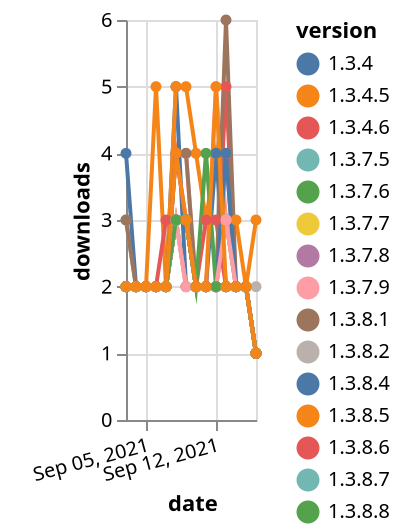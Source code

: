 {"$schema": "https://vega.github.io/schema/vega-lite/v5.json", "description": "A simple bar chart with embedded data.", "data": {"values": [{"date": "2021-09-03", "total": 1456, "delta": 2, "version": "1.3.7.9"}, {"date": "2021-09-04", "total": 1458, "delta": 2, "version": "1.3.7.9"}, {"date": "2021-09-05", "total": 1460, "delta": 2, "version": "1.3.7.9"}, {"date": "2021-09-06", "total": 1462, "delta": 2, "version": "1.3.7.9"}, {"date": "2021-09-07", "total": 1464, "delta": 2, "version": "1.3.7.9"}, {"date": "2021-09-08", "total": 1468, "delta": 4, "version": "1.3.7.9"}, {"date": "2021-09-09", "total": 1472, "delta": 4, "version": "1.3.7.9"}, {"date": "2021-09-10", "total": 1474, "delta": 2, "version": "1.3.7.9"}, {"date": "2021-09-11", "total": 1476, "delta": 2, "version": "1.3.7.9"}, {"date": "2021-09-12", "total": 1481, "delta": 5, "version": "1.3.7.9"}, {"date": "2021-09-13", "total": 1484, "delta": 3, "version": "1.3.7.9"}, {"date": "2021-09-14", "total": 1486, "delta": 2, "version": "1.3.7.9"}, {"date": "2021-09-15", "total": 1488, "delta": 2, "version": "1.3.7.9"}, {"date": "2021-09-16", "total": 1489, "delta": 1, "version": "1.3.7.9"}, {"date": "2021-09-03", "total": 1437, "delta": 2, "version": "1.3.8.4"}, {"date": "2021-09-04", "total": 1439, "delta": 2, "version": "1.3.8.4"}, {"date": "2021-09-05", "total": 1441, "delta": 2, "version": "1.3.8.4"}, {"date": "2021-09-06", "total": 1443, "delta": 2, "version": "1.3.8.4"}, {"date": "2021-09-07", "total": 1445, "delta": 2, "version": "1.3.8.4"}, {"date": "2021-09-08", "total": 1450, "delta": 5, "version": "1.3.8.4"}, {"date": "2021-09-09", "total": 1452, "delta": 2, "version": "1.3.8.4"}, {"date": "2021-09-10", "total": 1454, "delta": 2, "version": "1.3.8.4"}, {"date": "2021-09-11", "total": 1456, "delta": 2, "version": "1.3.8.4"}, {"date": "2021-09-12", "total": 1458, "delta": 2, "version": "1.3.8.4"}, {"date": "2021-09-13", "total": 1460, "delta": 2, "version": "1.3.8.4"}, {"date": "2021-09-14", "total": 1462, "delta": 2, "version": "1.3.8.4"}, {"date": "2021-09-15", "total": 1464, "delta": 2, "version": "1.3.8.4"}, {"date": "2021-09-16", "total": 1465, "delta": 1, "version": "1.3.8.4"}, {"date": "2021-09-03", "total": 1037, "delta": 2, "version": "1.3.8.9"}, {"date": "2021-09-04", "total": 1039, "delta": 2, "version": "1.3.8.9"}, {"date": "2021-09-05", "total": 1041, "delta": 2, "version": "1.3.8.9"}, {"date": "2021-09-06", "total": 1043, "delta": 2, "version": "1.3.8.9"}, {"date": "2021-09-07", "total": 1045, "delta": 2, "version": "1.3.8.9"}, {"date": "2021-09-08", "total": 1048, "delta": 3, "version": "1.3.8.9"}, {"date": "2021-09-09", "total": 1051, "delta": 3, "version": "1.3.8.9"}, {"date": "2021-09-10", "total": 1053, "delta": 2, "version": "1.3.8.9"}, {"date": "2021-09-11", "total": 1055, "delta": 2, "version": "1.3.8.9"}, {"date": "2021-09-12", "total": 1057, "delta": 2, "version": "1.3.8.9"}, {"date": "2021-09-13", "total": 1060, "delta": 3, "version": "1.3.8.9"}, {"date": "2021-09-14", "total": 1062, "delta": 2, "version": "1.3.8.9"}, {"date": "2021-09-15", "total": 1064, "delta": 2, "version": "1.3.8.9"}, {"date": "2021-09-16", "total": 1065, "delta": 1, "version": "1.3.8.9"}, {"date": "2021-09-03", "total": 1073, "delta": 2, "version": "1.3.9.0"}, {"date": "2021-09-04", "total": 1075, "delta": 2, "version": "1.3.9.0"}, {"date": "2021-09-05", "total": 1077, "delta": 2, "version": "1.3.9.0"}, {"date": "2021-09-06", "total": 1079, "delta": 2, "version": "1.3.9.0"}, {"date": "2021-09-07", "total": 1081, "delta": 2, "version": "1.3.9.0"}, {"date": "2021-09-08", "total": 1084, "delta": 3, "version": "1.3.9.0"}, {"date": "2021-09-09", "total": 1087, "delta": 3, "version": "1.3.9.0"}, {"date": "2021-09-10", "total": 1089, "delta": 2, "version": "1.3.9.0"}, {"date": "2021-09-11", "total": 1091, "delta": 2, "version": "1.3.9.0"}, {"date": "2021-09-12", "total": 1093, "delta": 2, "version": "1.3.9.0"}, {"date": "2021-09-13", "total": 1097, "delta": 4, "version": "1.3.9.0"}, {"date": "2021-09-14", "total": 1099, "delta": 2, "version": "1.3.9.0"}, {"date": "2021-09-15", "total": 1101, "delta": 2, "version": "1.3.9.0"}, {"date": "2021-09-16", "total": 1102, "delta": 1, "version": "1.3.9.0"}, {"date": "2021-09-03", "total": 1181, "delta": 2, "version": "1.3.9.6"}, {"date": "2021-09-04", "total": 1183, "delta": 2, "version": "1.3.9.6"}, {"date": "2021-09-05", "total": 1185, "delta": 2, "version": "1.3.9.6"}, {"date": "2021-09-06", "total": 1190, "delta": 5, "version": "1.3.9.6"}, {"date": "2021-09-07", "total": 1192, "delta": 2, "version": "1.3.9.6"}, {"date": "2021-09-08", "total": 1197, "delta": 5, "version": "1.3.9.6"}, {"date": "2021-09-09", "total": 1202, "delta": 5, "version": "1.3.9.6"}, {"date": "2021-09-10", "total": 1206, "delta": 4, "version": "1.3.9.6"}, {"date": "2021-09-11", "total": 1209, "delta": 3, "version": "1.3.9.6"}, {"date": "2021-09-12", "total": 1213, "delta": 4, "version": "1.3.9.6"}, {"date": "2021-09-13", "total": 1216, "delta": 3, "version": "1.3.9.6"}, {"date": "2021-09-14", "total": 1219, "delta": 3, "version": "1.3.9.6"}, {"date": "2021-09-15", "total": 1221, "delta": 2, "version": "1.3.9.6"}, {"date": "2021-09-16", "total": 1224, "delta": 3, "version": "1.3.9.6"}, {"date": "2021-09-03", "total": 1359, "delta": 2, "version": "1.3.8.6"}, {"date": "2021-09-04", "total": 1361, "delta": 2, "version": "1.3.8.6"}, {"date": "2021-09-05", "total": 1363, "delta": 2, "version": "1.3.8.6"}, {"date": "2021-09-06", "total": 1365, "delta": 2, "version": "1.3.8.6"}, {"date": "2021-09-07", "total": 1367, "delta": 2, "version": "1.3.8.6"}, {"date": "2021-09-08", "total": 1371, "delta": 4, "version": "1.3.8.6"}, {"date": "2021-09-09", "total": 1374, "delta": 3, "version": "1.3.8.6"}, {"date": "2021-09-10", "total": 1376, "delta": 2, "version": "1.3.8.6"}, {"date": "2021-09-11", "total": 1378, "delta": 2, "version": "1.3.8.6"}, {"date": "2021-09-12", "total": 1380, "delta": 2, "version": "1.3.8.6"}, {"date": "2021-09-13", "total": 1385, "delta": 5, "version": "1.3.8.6"}, {"date": "2021-09-14", "total": 1387, "delta": 2, "version": "1.3.8.6"}, {"date": "2021-09-15", "total": 1389, "delta": 2, "version": "1.3.8.6"}, {"date": "2021-09-16", "total": 1390, "delta": 1, "version": "1.3.8.6"}, {"date": "2021-09-03", "total": 918, "delta": 2, "version": "1.3.9.5"}, {"date": "2021-09-04", "total": 920, "delta": 2, "version": "1.3.9.5"}, {"date": "2021-09-05", "total": 922, "delta": 2, "version": "1.3.9.5"}, {"date": "2021-09-06", "total": 924, "delta": 2, "version": "1.3.9.5"}, {"date": "2021-09-07", "total": 926, "delta": 2, "version": "1.3.9.5"}, {"date": "2021-09-08", "total": 929, "delta": 3, "version": "1.3.9.5"}, {"date": "2021-09-09", "total": 932, "delta": 3, "version": "1.3.9.5"}, {"date": "2021-09-10", "total": 934, "delta": 2, "version": "1.3.9.5"}, {"date": "2021-09-11", "total": 936, "delta": 2, "version": "1.3.9.5"}, {"date": "2021-09-12", "total": 940, "delta": 4, "version": "1.3.9.5"}, {"date": "2021-09-13", "total": 942, "delta": 2, "version": "1.3.9.5"}, {"date": "2021-09-14", "total": 944, "delta": 2, "version": "1.3.9.5"}, {"date": "2021-09-15", "total": 946, "delta": 2, "version": "1.3.9.5"}, {"date": "2021-09-16", "total": 947, "delta": 1, "version": "1.3.9.5"}, {"date": "2021-09-03", "total": 1533, "delta": 2, "version": "1.3.7.5"}, {"date": "2021-09-04", "total": 1535, "delta": 2, "version": "1.3.7.5"}, {"date": "2021-09-05", "total": 1537, "delta": 2, "version": "1.3.7.5"}, {"date": "2021-09-06", "total": 1539, "delta": 2, "version": "1.3.7.5"}, {"date": "2021-09-07", "total": 1541, "delta": 2, "version": "1.3.7.5"}, {"date": "2021-09-08", "total": 1544, "delta": 3, "version": "1.3.7.5"}, {"date": "2021-09-09", "total": 1547, "delta": 3, "version": "1.3.7.5"}, {"date": "2021-09-10", "total": 1549, "delta": 2, "version": "1.3.7.5"}, {"date": "2021-09-11", "total": 1551, "delta": 2, "version": "1.3.7.5"}, {"date": "2021-09-12", "total": 1553, "delta": 2, "version": "1.3.7.5"}, {"date": "2021-09-13", "total": 1555, "delta": 2, "version": "1.3.7.5"}, {"date": "2021-09-14", "total": 1557, "delta": 2, "version": "1.3.7.5"}, {"date": "2021-09-15", "total": 1559, "delta": 2, "version": "1.3.7.5"}, {"date": "2021-09-16", "total": 1560, "delta": 1, "version": "1.3.7.5"}, {"date": "2021-09-03", "total": 1271, "delta": 3, "version": "1.3.8.7"}, {"date": "2021-09-04", "total": 1273, "delta": 2, "version": "1.3.8.7"}, {"date": "2021-09-05", "total": 1275, "delta": 2, "version": "1.3.8.7"}, {"date": "2021-09-06", "total": 1277, "delta": 2, "version": "1.3.8.7"}, {"date": "2021-09-07", "total": 1279, "delta": 2, "version": "1.3.8.7"}, {"date": "2021-09-08", "total": 1282, "delta": 3, "version": "1.3.8.7"}, {"date": "2021-09-09", "total": 1285, "delta": 3, "version": "1.3.8.7"}, {"date": "2021-09-10", "total": 1287, "delta": 2, "version": "1.3.8.7"}, {"date": "2021-09-11", "total": 1289, "delta": 2, "version": "1.3.8.7"}, {"date": "2021-09-12", "total": 1291, "delta": 2, "version": "1.3.8.7"}, {"date": "2021-09-13", "total": 1293, "delta": 2, "version": "1.3.8.7"}, {"date": "2021-09-14", "total": 1295, "delta": 2, "version": "1.3.8.7"}, {"date": "2021-09-15", "total": 1297, "delta": 2, "version": "1.3.8.7"}, {"date": "2021-09-16", "total": 1298, "delta": 1, "version": "1.3.8.7"}, {"date": "2021-09-03", "total": 1236, "delta": 2, "version": "1.3.8.5"}, {"date": "2021-09-04", "total": 1238, "delta": 2, "version": "1.3.8.5"}, {"date": "2021-09-05", "total": 1240, "delta": 2, "version": "1.3.8.5"}, {"date": "2021-09-06", "total": 1242, "delta": 2, "version": "1.3.8.5"}, {"date": "2021-09-07", "total": 1244, "delta": 2, "version": "1.3.8.5"}, {"date": "2021-09-08", "total": 1247, "delta": 3, "version": "1.3.8.5"}, {"date": "2021-09-09", "total": 1249, "delta": 2, "version": "1.3.8.5"}, {"date": "2021-09-10", "total": 1251, "delta": 2, "version": "1.3.8.5"}, {"date": "2021-09-11", "total": 1253, "delta": 2, "version": "1.3.8.5"}, {"date": "2021-09-12", "total": 1255, "delta": 2, "version": "1.3.8.5"}, {"date": "2021-09-13", "total": 1258, "delta": 3, "version": "1.3.8.5"}, {"date": "2021-09-14", "total": 1260, "delta": 2, "version": "1.3.8.5"}, {"date": "2021-09-15", "total": 1262, "delta": 2, "version": "1.3.8.5"}, {"date": "2021-09-16", "total": 1263, "delta": 1, "version": "1.3.8.5"}, {"date": "2021-09-03", "total": 1499, "delta": 2, "version": "1.3.7.7"}, {"date": "2021-09-04", "total": 1501, "delta": 2, "version": "1.3.7.7"}, {"date": "2021-09-05", "total": 1503, "delta": 2, "version": "1.3.7.7"}, {"date": "2021-09-06", "total": 1505, "delta": 2, "version": "1.3.7.7"}, {"date": "2021-09-07", "total": 1507, "delta": 2, "version": "1.3.7.7"}, {"date": "2021-09-08", "total": 1510, "delta": 3, "version": "1.3.7.7"}, {"date": "2021-09-09", "total": 1513, "delta": 3, "version": "1.3.7.7"}, {"date": "2021-09-10", "total": 1515, "delta": 2, "version": "1.3.7.7"}, {"date": "2021-09-11", "total": 1517, "delta": 2, "version": "1.3.7.7"}, {"date": "2021-09-12", "total": 1519, "delta": 2, "version": "1.3.7.7"}, {"date": "2021-09-13", "total": 1521, "delta": 2, "version": "1.3.7.7"}, {"date": "2021-09-14", "total": 1523, "delta": 2, "version": "1.3.7.7"}, {"date": "2021-09-15", "total": 1525, "delta": 2, "version": "1.3.7.7"}, {"date": "2021-09-16", "total": 1526, "delta": 1, "version": "1.3.7.7"}, {"date": "2021-09-03", "total": 1296, "delta": 2, "version": "1.3.8.2"}, {"date": "2021-09-04", "total": 1298, "delta": 2, "version": "1.3.8.2"}, {"date": "2021-09-05", "total": 1300, "delta": 2, "version": "1.3.8.2"}, {"date": "2021-09-06", "total": 1302, "delta": 2, "version": "1.3.8.2"}, {"date": "2021-09-07", "total": 1304, "delta": 2, "version": "1.3.8.2"}, {"date": "2021-09-08", "total": 1307, "delta": 3, "version": "1.3.8.2"}, {"date": "2021-09-09", "total": 1309, "delta": 2, "version": "1.3.8.2"}, {"date": "2021-09-10", "total": 1311, "delta": 2, "version": "1.3.8.2"}, {"date": "2021-09-11", "total": 1313, "delta": 2, "version": "1.3.8.2"}, {"date": "2021-09-12", "total": 1315, "delta": 2, "version": "1.3.8.2"}, {"date": "2021-09-13", "total": 1318, "delta": 3, "version": "1.3.8.2"}, {"date": "2021-09-14", "total": 1320, "delta": 2, "version": "1.3.8.2"}, {"date": "2021-09-15", "total": 1322, "delta": 2, "version": "1.3.8.2"}, {"date": "2021-09-16", "total": 1323, "delta": 1, "version": "1.3.8.2"}, {"date": "2021-09-03", "total": 1908, "delta": 2, "version": "1.3.4.6"}, {"date": "2021-09-04", "total": 1910, "delta": 2, "version": "1.3.4.6"}, {"date": "2021-09-05", "total": 1912, "delta": 2, "version": "1.3.4.6"}, {"date": "2021-09-06", "total": 1914, "delta": 2, "version": "1.3.4.6"}, {"date": "2021-09-07", "total": 1917, "delta": 3, "version": "1.3.4.6"}, {"date": "2021-09-08", "total": 1920, "delta": 3, "version": "1.3.4.6"}, {"date": "2021-09-09", "total": 1923, "delta": 3, "version": "1.3.4.6"}, {"date": "2021-09-10", "total": 1925, "delta": 2, "version": "1.3.4.6"}, {"date": "2021-09-11", "total": 1928, "delta": 3, "version": "1.3.4.6"}, {"date": "2021-09-12", "total": 1931, "delta": 3, "version": "1.3.4.6"}, {"date": "2021-09-13", "total": 1933, "delta": 2, "version": "1.3.4.6"}, {"date": "2021-09-14", "total": 1935, "delta": 2, "version": "1.3.4.6"}, {"date": "2021-09-15", "total": 1937, "delta": 2, "version": "1.3.4.6"}, {"date": "2021-09-16", "total": 1938, "delta": 1, "version": "1.3.4.6"}, {"date": "2021-09-03", "total": 1572, "delta": 2, "version": "1.3.8.1"}, {"date": "2021-09-04", "total": 1574, "delta": 2, "version": "1.3.8.1"}, {"date": "2021-09-05", "total": 1576, "delta": 2, "version": "1.3.8.1"}, {"date": "2021-09-06", "total": 1578, "delta": 2, "version": "1.3.8.1"}, {"date": "2021-09-07", "total": 1580, "delta": 2, "version": "1.3.8.1"}, {"date": "2021-09-08", "total": 1584, "delta": 4, "version": "1.3.8.1"}, {"date": "2021-09-09", "total": 1588, "delta": 4, "version": "1.3.8.1"}, {"date": "2021-09-10", "total": 1590, "delta": 2, "version": "1.3.8.1"}, {"date": "2021-09-11", "total": 1592, "delta": 2, "version": "1.3.8.1"}, {"date": "2021-09-12", "total": 1594, "delta": 2, "version": "1.3.8.1"}, {"date": "2021-09-13", "total": 1600, "delta": 6, "version": "1.3.8.1"}, {"date": "2021-09-14", "total": 1602, "delta": 2, "version": "1.3.8.1"}, {"date": "2021-09-15", "total": 1604, "delta": 2, "version": "1.3.8.1"}, {"date": "2021-09-16", "total": 1605, "delta": 1, "version": "1.3.8.1"}, {"date": "2021-09-03", "total": 1706, "delta": 4, "version": "1.3.4"}, {"date": "2021-09-04", "total": 1708, "delta": 2, "version": "1.3.4"}, {"date": "2021-09-05", "total": 1710, "delta": 2, "version": "1.3.4"}, {"date": "2021-09-06", "total": 1712, "delta": 2, "version": "1.3.4"}, {"date": "2021-09-07", "total": 1714, "delta": 2, "version": "1.3.4"}, {"date": "2021-09-08", "total": 1717, "delta": 3, "version": "1.3.4"}, {"date": "2021-09-09", "total": 1720, "delta": 3, "version": "1.3.4"}, {"date": "2021-09-10", "total": 1722, "delta": 2, "version": "1.3.4"}, {"date": "2021-09-11", "total": 1724, "delta": 2, "version": "1.3.4"}, {"date": "2021-09-12", "total": 1726, "delta": 2, "version": "1.3.4"}, {"date": "2021-09-13", "total": 1730, "delta": 4, "version": "1.3.4"}, {"date": "2021-09-14", "total": 1732, "delta": 2, "version": "1.3.4"}, {"date": "2021-09-15", "total": 1734, "delta": 2, "version": "1.3.4"}, {"date": "2021-09-16", "total": 1735, "delta": 1, "version": "1.3.4"}, {"date": "2021-09-03", "total": 1494, "delta": 2, "version": "1.3.7.8"}, {"date": "2021-09-04", "total": 1496, "delta": 2, "version": "1.3.7.8"}, {"date": "2021-09-05", "total": 1498, "delta": 2, "version": "1.3.7.8"}, {"date": "2021-09-06", "total": 1500, "delta": 2, "version": "1.3.7.8"}, {"date": "2021-09-07", "total": 1502, "delta": 2, "version": "1.3.7.8"}, {"date": "2021-09-08", "total": 1505, "delta": 3, "version": "1.3.7.8"}, {"date": "2021-09-09", "total": 1508, "delta": 3, "version": "1.3.7.8"}, {"date": "2021-09-10", "total": 1510, "delta": 2, "version": "1.3.7.8"}, {"date": "2021-09-11", "total": 1512, "delta": 2, "version": "1.3.7.8"}, {"date": "2021-09-12", "total": 1514, "delta": 2, "version": "1.3.7.8"}, {"date": "2021-09-13", "total": 1516, "delta": 2, "version": "1.3.7.8"}, {"date": "2021-09-14", "total": 1518, "delta": 2, "version": "1.3.7.8"}, {"date": "2021-09-15", "total": 1520, "delta": 2, "version": "1.3.7.8"}, {"date": "2021-09-16", "total": 1521, "delta": 1, "version": "1.3.7.8"}, {"date": "2021-09-03", "total": 1037, "delta": 2, "version": "1.3.8.8"}, {"date": "2021-09-04", "total": 1039, "delta": 2, "version": "1.3.8.8"}, {"date": "2021-09-05", "total": 1041, "delta": 2, "version": "1.3.8.8"}, {"date": "2021-09-06", "total": 1043, "delta": 2, "version": "1.3.8.8"}, {"date": "2021-09-07", "total": 1045, "delta": 2, "version": "1.3.8.8"}, {"date": "2021-09-08", "total": 1048, "delta": 3, "version": "1.3.8.8"}, {"date": "2021-09-09", "total": 1051, "delta": 3, "version": "1.3.8.8"}, {"date": "2021-09-10", "total": 1053, "delta": 2, "version": "1.3.8.8"}, {"date": "2021-09-11", "total": 1057, "delta": 4, "version": "1.3.8.8"}, {"date": "2021-09-12", "total": 1059, "delta": 2, "version": "1.3.8.8"}, {"date": "2021-09-13", "total": 1061, "delta": 2, "version": "1.3.8.8"}, {"date": "2021-09-14", "total": 1063, "delta": 2, "version": "1.3.8.8"}, {"date": "2021-09-15", "total": 1065, "delta": 2, "version": "1.3.8.8"}, {"date": "2021-09-16", "total": 1066, "delta": 1, "version": "1.3.8.8"}, {"date": "2021-09-03", "total": 1001, "delta": 3, "version": "1.3.9.3"}, {"date": "2021-09-04", "total": 1003, "delta": 2, "version": "1.3.9.3"}, {"date": "2021-09-05", "total": 1005, "delta": 2, "version": "1.3.9.3"}, {"date": "2021-09-06", "total": 1007, "delta": 2, "version": "1.3.9.3"}, {"date": "2021-09-07", "total": 1009, "delta": 2, "version": "1.3.9.3"}, {"date": "2021-09-08", "total": 1012, "delta": 3, "version": "1.3.9.3"}, {"date": "2021-09-09", "total": 1015, "delta": 3, "version": "1.3.9.3"}, {"date": "2021-09-10", "total": 1017, "delta": 2, "version": "1.3.9.3"}, {"date": "2021-09-11", "total": 1019, "delta": 2, "version": "1.3.9.3"}, {"date": "2021-09-12", "total": 1021, "delta": 2, "version": "1.3.9.3"}, {"date": "2021-09-13", "total": 1023, "delta": 2, "version": "1.3.9.3"}, {"date": "2021-09-14", "total": 1025, "delta": 2, "version": "1.3.9.3"}, {"date": "2021-09-15", "total": 1027, "delta": 2, "version": "1.3.9.3"}, {"date": "2021-09-16", "total": 1028, "delta": 1, "version": "1.3.9.3"}, {"date": "2021-09-03", "total": 964, "delta": 2, "version": "1.3.9.2"}, {"date": "2021-09-04", "total": 966, "delta": 2, "version": "1.3.9.2"}, {"date": "2021-09-05", "total": 968, "delta": 2, "version": "1.3.9.2"}, {"date": "2021-09-06", "total": 970, "delta": 2, "version": "1.3.9.2"}, {"date": "2021-09-07", "total": 972, "delta": 2, "version": "1.3.9.2"}, {"date": "2021-09-08", "total": 975, "delta": 3, "version": "1.3.9.2"}, {"date": "2021-09-09", "total": 977, "delta": 2, "version": "1.3.9.2"}, {"date": "2021-09-10", "total": 979, "delta": 2, "version": "1.3.9.2"}, {"date": "2021-09-11", "total": 981, "delta": 2, "version": "1.3.9.2"}, {"date": "2021-09-12", "total": 983, "delta": 2, "version": "1.3.9.2"}, {"date": "2021-09-13", "total": 986, "delta": 3, "version": "1.3.9.2"}, {"date": "2021-09-14", "total": 988, "delta": 2, "version": "1.3.9.2"}, {"date": "2021-09-15", "total": 990, "delta": 2, "version": "1.3.9.2"}, {"date": "2021-09-16", "total": 991, "delta": 1, "version": "1.3.9.2"}, {"date": "2021-09-03", "total": 984, "delta": 2, "version": "1.3.9.4"}, {"date": "2021-09-04", "total": 986, "delta": 2, "version": "1.3.9.4"}, {"date": "2021-09-05", "total": 988, "delta": 2, "version": "1.3.9.4"}, {"date": "2021-09-06", "total": 990, "delta": 2, "version": "1.3.9.4"}, {"date": "2021-09-07", "total": 992, "delta": 2, "version": "1.3.9.4"}, {"date": "2021-09-08", "total": 995, "delta": 3, "version": "1.3.9.4"}, {"date": "2021-09-09", "total": 998, "delta": 3, "version": "1.3.9.4"}, {"date": "2021-09-10", "total": 1000, "delta": 2, "version": "1.3.9.4"}, {"date": "2021-09-11", "total": 1002, "delta": 2, "version": "1.3.9.4"}, {"date": "2021-09-12", "total": 1004, "delta": 2, "version": "1.3.9.4"}, {"date": "2021-09-13", "total": 1006, "delta": 2, "version": "1.3.9.4"}, {"date": "2021-09-14", "total": 1008, "delta": 2, "version": "1.3.9.4"}, {"date": "2021-09-15", "total": 1010, "delta": 2, "version": "1.3.9.4"}, {"date": "2021-09-16", "total": 1012, "delta": 2, "version": "1.3.9.4"}, {"date": "2021-09-03", "total": 1508, "delta": 2, "version": "1.3.7.6"}, {"date": "2021-09-04", "total": 1510, "delta": 2, "version": "1.3.7.6"}, {"date": "2021-09-05", "total": 1512, "delta": 2, "version": "1.3.7.6"}, {"date": "2021-09-06", "total": 1514, "delta": 2, "version": "1.3.7.6"}, {"date": "2021-09-07", "total": 1516, "delta": 2, "version": "1.3.7.6"}, {"date": "2021-09-08", "total": 1519, "delta": 3, "version": "1.3.7.6"}, {"date": "2021-09-09", "total": 1522, "delta": 3, "version": "1.3.7.6"}, {"date": "2021-09-10", "total": 1524, "delta": 2, "version": "1.3.7.6"}, {"date": "2021-09-11", "total": 1526, "delta": 2, "version": "1.3.7.6"}, {"date": "2021-09-12", "total": 1528, "delta": 2, "version": "1.3.7.6"}, {"date": "2021-09-13", "total": 1530, "delta": 2, "version": "1.3.7.6"}, {"date": "2021-09-14", "total": 1532, "delta": 2, "version": "1.3.7.6"}, {"date": "2021-09-15", "total": 1534, "delta": 2, "version": "1.3.7.6"}, {"date": "2021-09-16", "total": 1535, "delta": 1, "version": "1.3.7.6"}, {"date": "2021-09-03", "total": 1783, "delta": 2, "version": "1.3.4.5"}, {"date": "2021-09-04", "total": 1785, "delta": 2, "version": "1.3.4.5"}, {"date": "2021-09-05", "total": 1787, "delta": 2, "version": "1.3.4.5"}, {"date": "2021-09-06", "total": 1789, "delta": 2, "version": "1.3.4.5"}, {"date": "2021-09-07", "total": 1791, "delta": 2, "version": "1.3.4.5"}, {"date": "2021-09-08", "total": 1795, "delta": 4, "version": "1.3.4.5"}, {"date": "2021-09-09", "total": 1798, "delta": 3, "version": "1.3.4.5"}, {"date": "2021-09-10", "total": 1800, "delta": 2, "version": "1.3.4.5"}, {"date": "2021-09-11", "total": 1802, "delta": 2, "version": "1.3.4.5"}, {"date": "2021-09-12", "total": 1807, "delta": 5, "version": "1.3.4.5"}, {"date": "2021-09-13", "total": 1809, "delta": 2, "version": "1.3.4.5"}, {"date": "2021-09-14", "total": 1811, "delta": 2, "version": "1.3.4.5"}, {"date": "2021-09-15", "total": 1813, "delta": 2, "version": "1.3.4.5"}, {"date": "2021-09-16", "total": 1814, "delta": 1, "version": "1.3.4.5"}]}, "width": "container", "mark": {"type": "line", "point": {"filled": true}}, "encoding": {"x": {"field": "date", "type": "temporal", "timeUnit": "yearmonthdate", "title": "date", "axis": {"labelAngle": -15}}, "y": {"field": "delta", "type": "quantitative", "title": "downloads"}, "color": {"field": "version", "type": "nominal"}, "tooltip": {"field": "delta"}}}